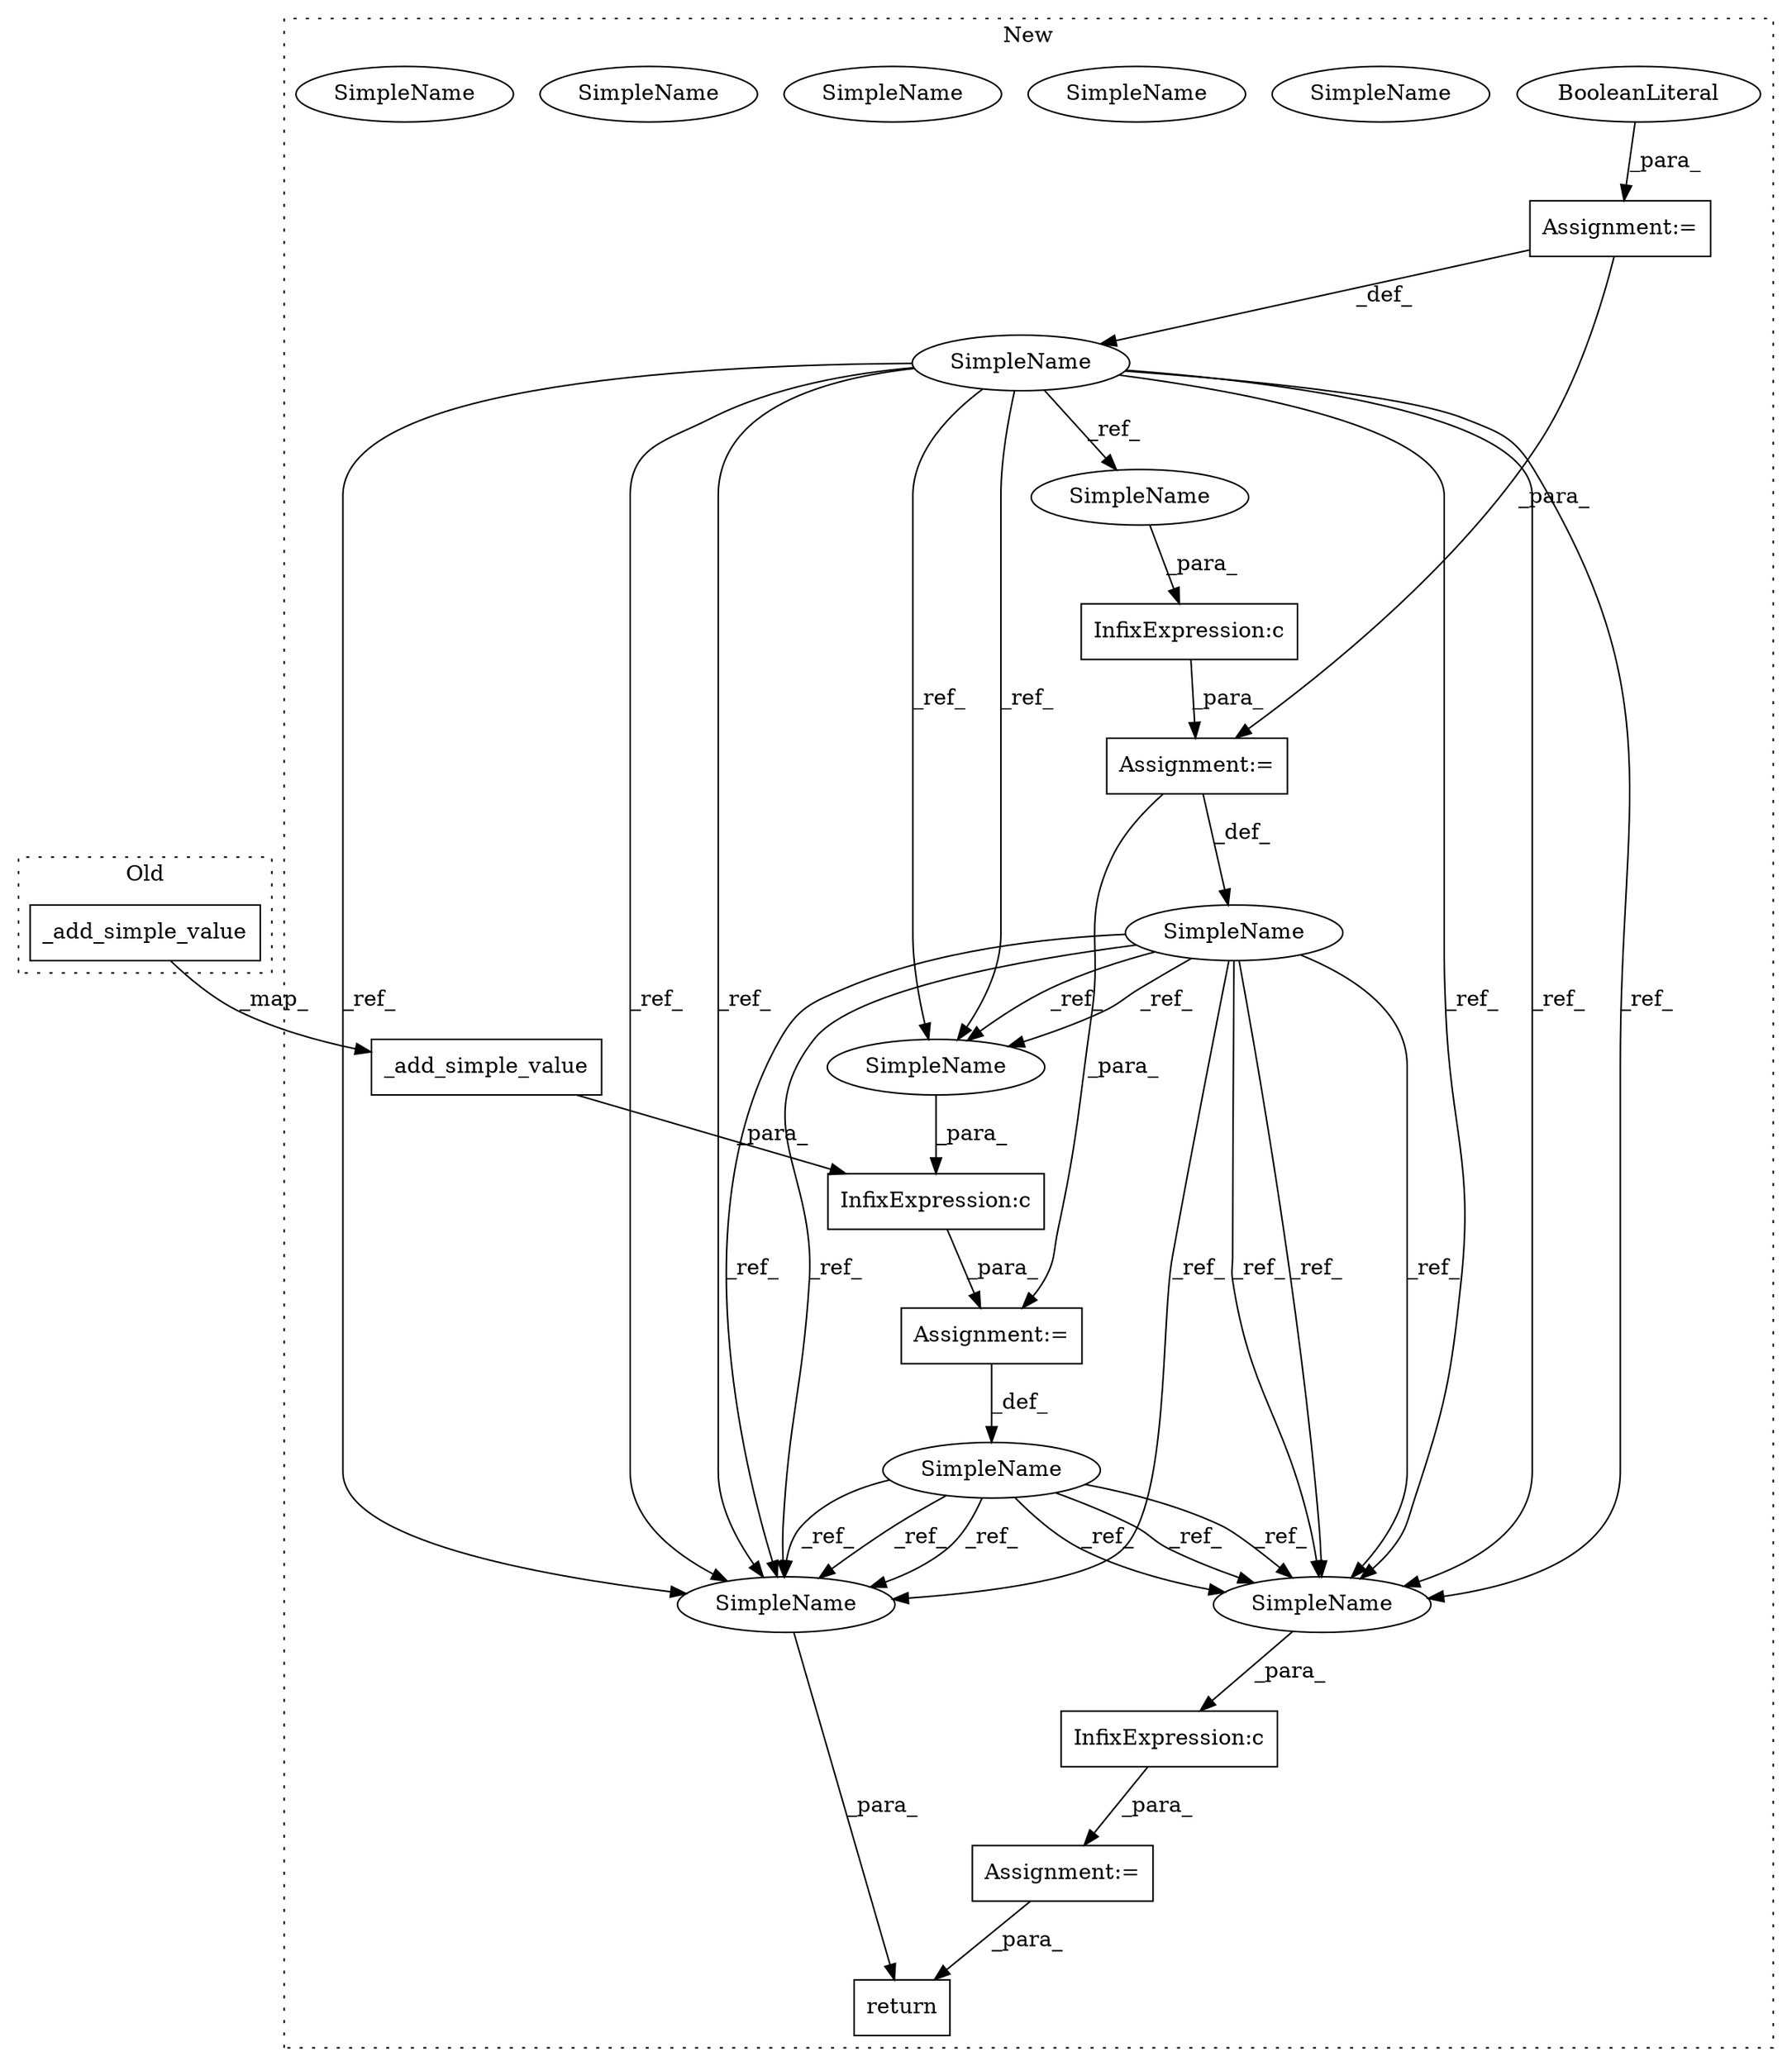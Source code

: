 digraph G {
subgraph cluster0 {
1 [label="_add_simple_value" a="32" s="27784,27831" l="18,1" shape="box"];
label = "Old";
style="dotted";
}
subgraph cluster1 {
2 [label="_add_simple_value" a="32" s="29548,29595" l="18,1" shape="box"];
3 [label="InfixExpression:c" a="27" s="29596" l="4" shape="box"];
4 [label="SimpleName" a="42" s="26963" l="15" shape="ellipse"];
5 [label="InfixExpression:c" a="27" s="27174" l="4" shape="box"];
6 [label="SimpleName" a="42" s="27424" l="15" shape="ellipse"];
7 [label="return" a="41" s="30055" l="7" shape="box"];
8 [label="Assignment:=" a="7" s="26080" l="1" shape="box"];
9 [label="BooleanLiteral" a="9" s="26081" l="4" shape="ellipse"];
10 [label="Assignment:=" a="7" s="29864" l="1" shape="box"];
11 [label="Assignment:=" a="7" s="27439" l="1" shape="box"];
12 [label="SimpleName" a="42" s="29531" l="15" shape="ellipse"];
13 [label="InfixExpression:c" a="27" s="29914" l="4" shape="box"];
14 [label="Assignment:=" a="7" s="29546" l="1" shape="box"];
15 [label="SimpleName" a="42" s="30062" l="15" shape="ellipse"];
16 [label="SimpleName" a="42" s="29600" l="15" shape="ellipse"];
17 [label="SimpleName" a="42" s="29918" l="15" shape="ellipse"];
18 [label="SimpleName" a="42" s="29918" l="15" shape="ellipse"];
19 [label="SimpleName" a="42" s="30062" l="15" shape="ellipse"];
20 [label="SimpleName" a="42" s="30062" l="15" shape="ellipse"];
21 [label="SimpleName" a="42" s="29600" l="15" shape="ellipse"];
22 [label="SimpleName" a="42" s="27178" l="15" shape="ellipse"];
23 [label="SimpleName" a="42" s="29918" l="15" shape="ellipse"];
label = "New";
style="dotted";
}
1 -> 2 [label="_map_"];
2 -> 3 [label="_para_"];
3 -> 14 [label="_para_"];
4 -> 20 [label="_ref_"];
4 -> 23 [label="_ref_"];
4 -> 21 [label="_ref_"];
4 -> 20 [label="_ref_"];
4 -> 23 [label="_ref_"];
4 -> 22 [label="_ref_"];
4 -> 20 [label="_ref_"];
4 -> 23 [label="_ref_"];
4 -> 21 [label="_ref_"];
5 -> 11 [label="_para_"];
6 -> 23 [label="_ref_"];
6 -> 20 [label="_ref_"];
6 -> 21 [label="_ref_"];
6 -> 21 [label="_ref_"];
6 -> 20 [label="_ref_"];
6 -> 23 [label="_ref_"];
6 -> 23 [label="_ref_"];
6 -> 20 [label="_ref_"];
8 -> 11 [label="_para_"];
8 -> 4 [label="_def_"];
9 -> 8 [label="_para_"];
10 -> 7 [label="_para_"];
11 -> 6 [label="_def_"];
11 -> 14 [label="_para_"];
12 -> 23 [label="_ref_"];
12 -> 23 [label="_ref_"];
12 -> 23 [label="_ref_"];
12 -> 20 [label="_ref_"];
12 -> 20 [label="_ref_"];
12 -> 20 [label="_ref_"];
13 -> 10 [label="_para_"];
14 -> 12 [label="_def_"];
20 -> 7 [label="_para_"];
21 -> 3 [label="_para_"];
22 -> 5 [label="_para_"];
23 -> 13 [label="_para_"];
}